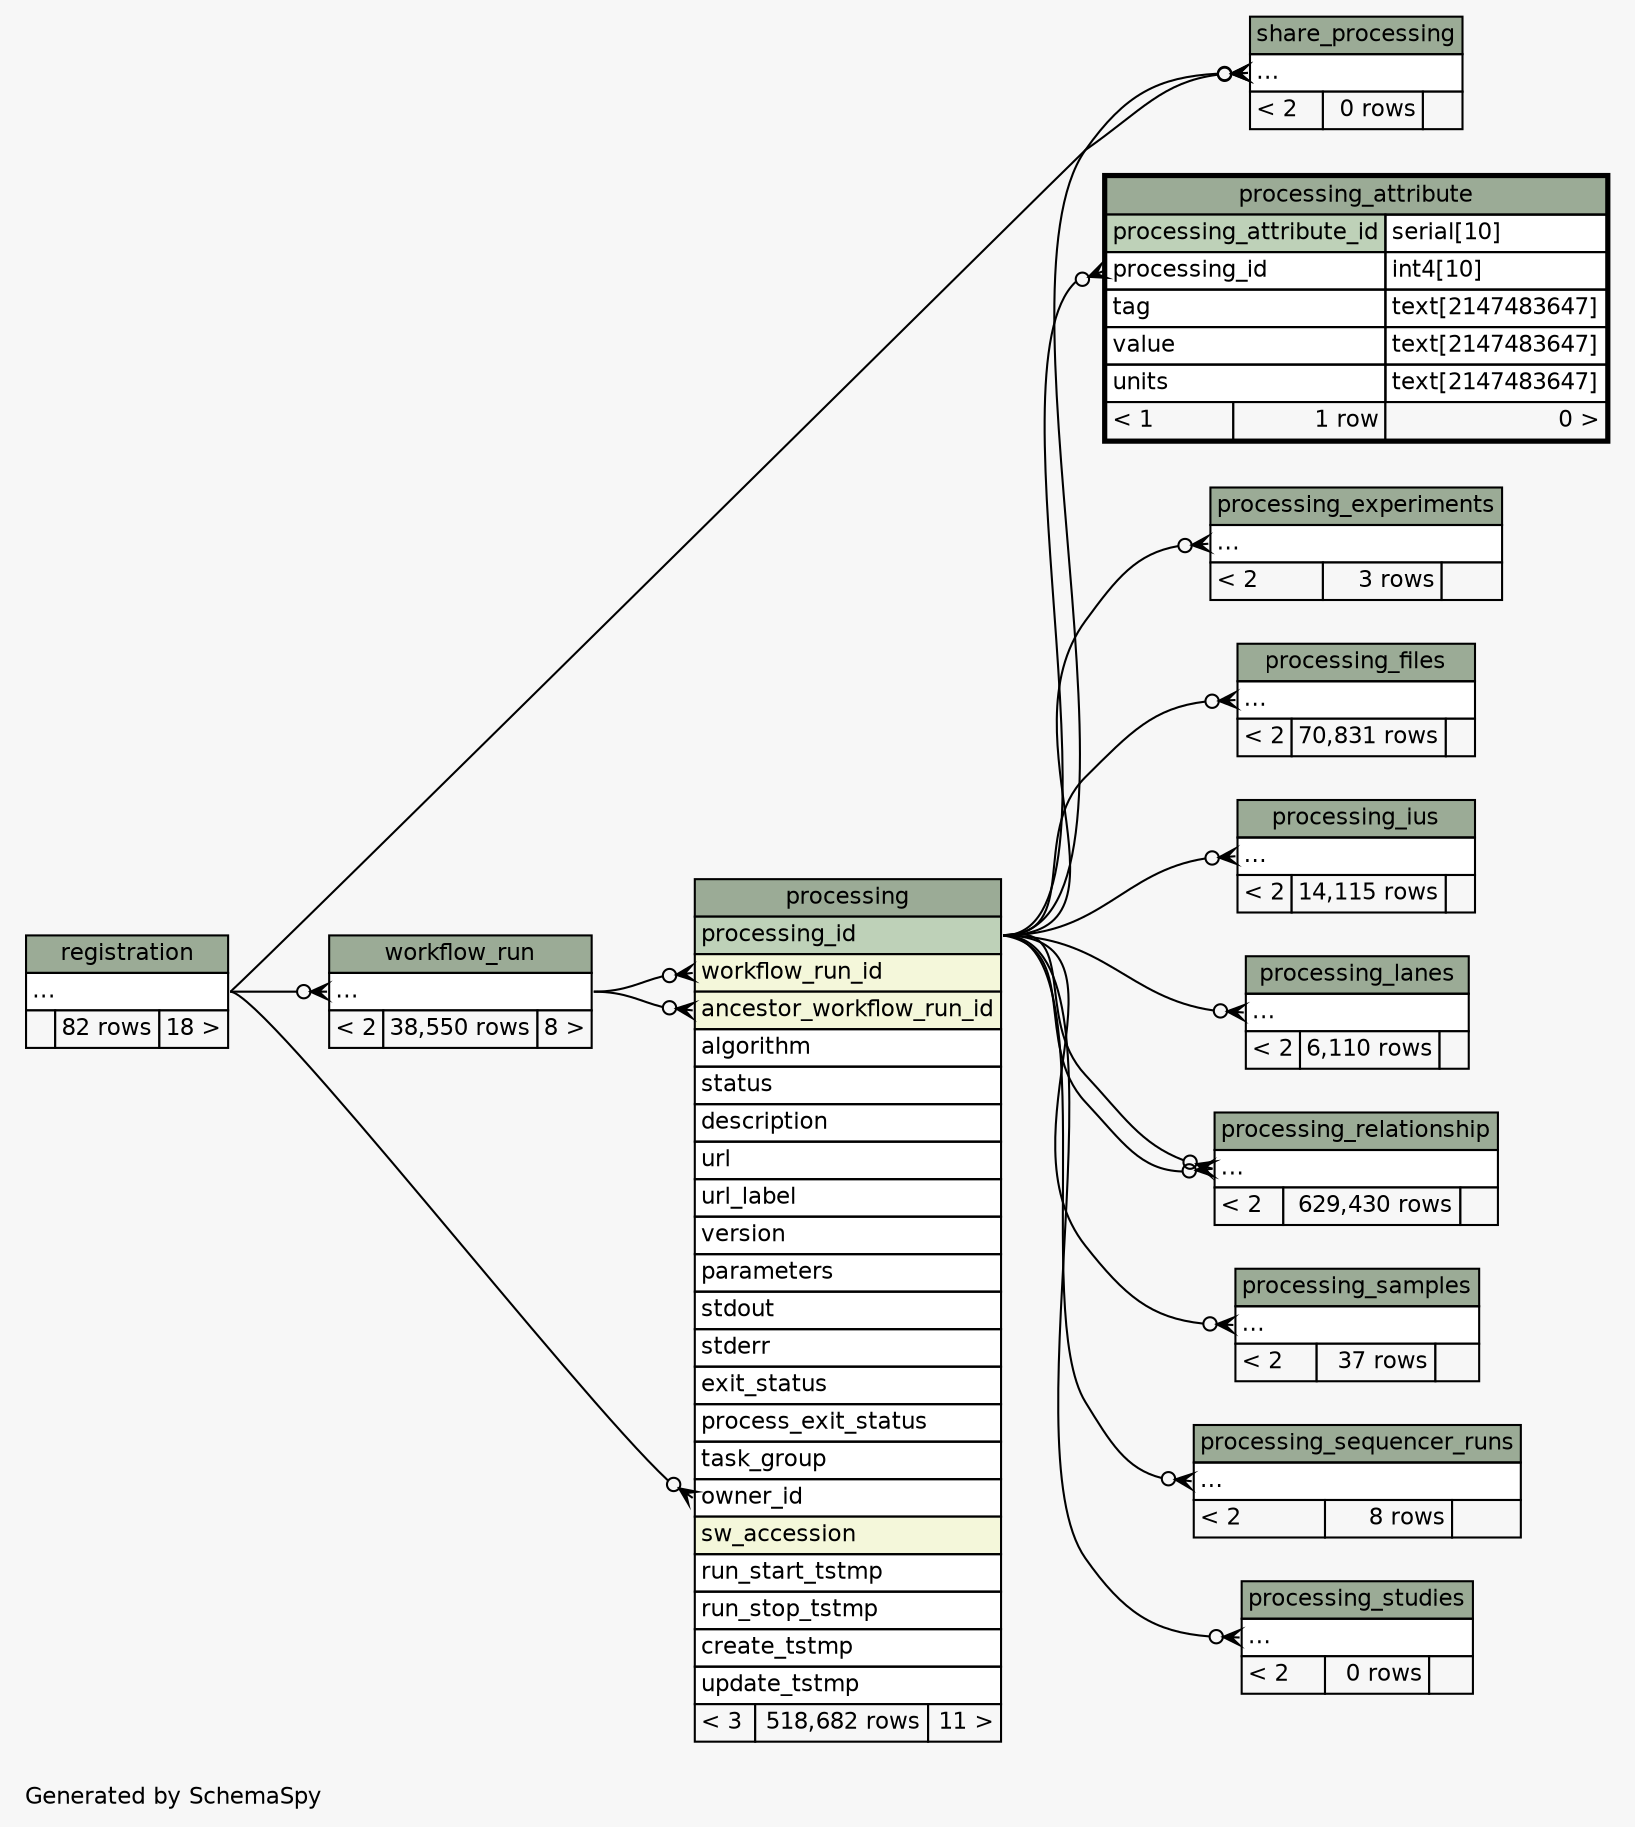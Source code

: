 // dot 2.26.3 on Linux 3.5.0-47-generic
// SchemaSpy rev 590
digraph "twoDegreesRelationshipsDiagram" {
  graph [
    rankdir="RL"
    bgcolor="#f7f7f7"
    label="\nGenerated by SchemaSpy"
    labeljust="l"
    nodesep="0.18"
    ranksep="0.46"
    fontname="Helvetica"
    fontsize="11"
  ];
  node [
    fontname="Helvetica"
    fontsize="11"
    shape="plaintext"
  ];
  edge [
    arrowsize="0.8"
  ];
  "processing":"ancestor_workflow_run_id":w -> "workflow_run":"elipses":e [arrowhead=none dir=back arrowtail=crowodot];
  "processing":"owner_id":w -> "registration":"elipses":e [arrowhead=none dir=back arrowtail=crowodot];
  "processing":"workflow_run_id":w -> "workflow_run":"elipses":e [arrowhead=none dir=back arrowtail=crowodot];
  "processing_attribute":"processing_id":w -> "processing":"processing_id":e [arrowhead=none dir=back arrowtail=crowodot];
  "processing_experiments":"elipses":w -> "processing":"processing_id":e [arrowhead=none dir=back arrowtail=crowodot];
  "processing_files":"elipses":w -> "processing":"processing_id":e [arrowhead=none dir=back arrowtail=crowodot];
  "processing_ius":"elipses":w -> "processing":"processing_id":e [arrowhead=none dir=back arrowtail=crowodot];
  "processing_lanes":"elipses":w -> "processing":"processing_id":e [arrowhead=none dir=back arrowtail=crowodot];
  "processing_relationship":"elipses":w -> "processing":"processing_id":e [arrowhead=none dir=back arrowtail=crowodot];
  "processing_relationship":"elipses":w -> "processing":"processing_id":e [arrowhead=none dir=back arrowtail=crowodot];
  "processing_samples":"elipses":w -> "processing":"processing_id":e [arrowhead=none dir=back arrowtail=crowodot];
  "processing_sequencer_runs":"elipses":w -> "processing":"processing_id":e [arrowhead=none dir=back arrowtail=crowodot];
  "processing_studies":"elipses":w -> "processing":"processing_id":e [arrowhead=none dir=back arrowtail=crowodot];
  "share_processing":"elipses":w -> "processing":"processing_id":e [arrowhead=none dir=back arrowtail=crowodot];
  "share_processing":"elipses":w -> "registration":"elipses":e [arrowhead=none dir=back arrowtail=crowodot];
  "workflow_run":"elipses":w -> "registration":"elipses":e [arrowhead=none dir=back arrowtail=crowodot];
  "processing" [
    label=<
    <TABLE BORDER="0" CELLBORDER="1" CELLSPACING="0" BGCOLOR="#ffffff">
      <TR><TD COLSPAN="3" BGCOLOR="#9bab96" ALIGN="CENTER">processing</TD></TR>
      <TR><TD PORT="processing_id" COLSPAN="3" BGCOLOR="#bed1b8" ALIGN="LEFT">processing_id</TD></TR>
      <TR><TD PORT="workflow_run_id" COLSPAN="3" BGCOLOR="#f4f7da" ALIGN="LEFT">workflow_run_id</TD></TR>
      <TR><TD PORT="ancestor_workflow_run_id" COLSPAN="3" BGCOLOR="#f4f7da" ALIGN="LEFT">ancestor_workflow_run_id</TD></TR>
      <TR><TD PORT="algorithm" COLSPAN="3" ALIGN="LEFT">algorithm</TD></TR>
      <TR><TD PORT="status" COLSPAN="3" ALIGN="LEFT">status</TD></TR>
      <TR><TD PORT="description" COLSPAN="3" ALIGN="LEFT">description</TD></TR>
      <TR><TD PORT="url" COLSPAN="3" ALIGN="LEFT">url</TD></TR>
      <TR><TD PORT="url_label" COLSPAN="3" ALIGN="LEFT">url_label</TD></TR>
      <TR><TD PORT="version" COLSPAN="3" ALIGN="LEFT">version</TD></TR>
      <TR><TD PORT="parameters" COLSPAN="3" ALIGN="LEFT">parameters</TD></TR>
      <TR><TD PORT="stdout" COLSPAN="3" ALIGN="LEFT">stdout</TD></TR>
      <TR><TD PORT="stderr" COLSPAN="3" ALIGN="LEFT">stderr</TD></TR>
      <TR><TD PORT="exit_status" COLSPAN="3" ALIGN="LEFT">exit_status</TD></TR>
      <TR><TD PORT="process_exit_status" COLSPAN="3" ALIGN="LEFT">process_exit_status</TD></TR>
      <TR><TD PORT="task_group" COLSPAN="3" ALIGN="LEFT">task_group</TD></TR>
      <TR><TD PORT="owner_id" COLSPAN="3" ALIGN="LEFT">owner_id</TD></TR>
      <TR><TD PORT="sw_accession" COLSPAN="3" BGCOLOR="#f4f7da" ALIGN="LEFT">sw_accession</TD></TR>
      <TR><TD PORT="run_start_tstmp" COLSPAN="3" ALIGN="LEFT">run_start_tstmp</TD></TR>
      <TR><TD PORT="run_stop_tstmp" COLSPAN="3" ALIGN="LEFT">run_stop_tstmp</TD></TR>
      <TR><TD PORT="create_tstmp" COLSPAN="3" ALIGN="LEFT">create_tstmp</TD></TR>
      <TR><TD PORT="update_tstmp" COLSPAN="3" ALIGN="LEFT">update_tstmp</TD></TR>
      <TR><TD ALIGN="LEFT" BGCOLOR="#f7f7f7">&lt; 3</TD><TD ALIGN="RIGHT" BGCOLOR="#f7f7f7">518,682 rows</TD><TD ALIGN="RIGHT" BGCOLOR="#f7f7f7">11 &gt;</TD></TR>
    </TABLE>>
    URL="processing.html"
    tooltip="processing"
  ];
  "processing_attribute" [
    label=<
    <TABLE BORDER="2" CELLBORDER="1" CELLSPACING="0" BGCOLOR="#ffffff">
      <TR><TD COLSPAN="3" BGCOLOR="#9bab96" ALIGN="CENTER">processing_attribute</TD></TR>
      <TR><TD PORT="processing_attribute_id" COLSPAN="2" BGCOLOR="#bed1b8" ALIGN="LEFT">processing_attribute_id</TD><TD PORT="processing_attribute_id.type" ALIGN="LEFT">serial[10]</TD></TR>
      <TR><TD PORT="processing_id" COLSPAN="2" ALIGN="LEFT">processing_id</TD><TD PORT="processing_id.type" ALIGN="LEFT">int4[10]</TD></TR>
      <TR><TD PORT="tag" COLSPAN="2" ALIGN="LEFT">tag</TD><TD PORT="tag.type" ALIGN="LEFT">text[2147483647]</TD></TR>
      <TR><TD PORT="value" COLSPAN="2" ALIGN="LEFT">value</TD><TD PORT="value.type" ALIGN="LEFT">text[2147483647]</TD></TR>
      <TR><TD PORT="units" COLSPAN="2" ALIGN="LEFT">units</TD><TD PORT="units.type" ALIGN="LEFT">text[2147483647]</TD></TR>
      <TR><TD ALIGN="LEFT" BGCOLOR="#f7f7f7">&lt; 1</TD><TD ALIGN="RIGHT" BGCOLOR="#f7f7f7">1 row</TD><TD ALIGN="RIGHT" BGCOLOR="#f7f7f7">0 &gt;</TD></TR>
    </TABLE>>
    URL="processing_attribute.html"
    tooltip="processing_attribute"
  ];
  "processing_experiments" [
    label=<
    <TABLE BORDER="0" CELLBORDER="1" CELLSPACING="0" BGCOLOR="#ffffff">
      <TR><TD COLSPAN="3" BGCOLOR="#9bab96" ALIGN="CENTER">processing_experiments</TD></TR>
      <TR><TD PORT="elipses" COLSPAN="3" ALIGN="LEFT">...</TD></TR>
      <TR><TD ALIGN="LEFT" BGCOLOR="#f7f7f7">&lt; 2</TD><TD ALIGN="RIGHT" BGCOLOR="#f7f7f7">3 rows</TD><TD ALIGN="RIGHT" BGCOLOR="#f7f7f7">  </TD></TR>
    </TABLE>>
    URL="processing_experiments.html"
    tooltip="processing_experiments"
  ];
  "processing_files" [
    label=<
    <TABLE BORDER="0" CELLBORDER="1" CELLSPACING="0" BGCOLOR="#ffffff">
      <TR><TD COLSPAN="3" BGCOLOR="#9bab96" ALIGN="CENTER">processing_files</TD></TR>
      <TR><TD PORT="elipses" COLSPAN="3" ALIGN="LEFT">...</TD></TR>
      <TR><TD ALIGN="LEFT" BGCOLOR="#f7f7f7">&lt; 2</TD><TD ALIGN="RIGHT" BGCOLOR="#f7f7f7">70,831 rows</TD><TD ALIGN="RIGHT" BGCOLOR="#f7f7f7">  </TD></TR>
    </TABLE>>
    URL="processing_files.html"
    tooltip="processing_files"
  ];
  "processing_ius" [
    label=<
    <TABLE BORDER="0" CELLBORDER="1" CELLSPACING="0" BGCOLOR="#ffffff">
      <TR><TD COLSPAN="3" BGCOLOR="#9bab96" ALIGN="CENTER">processing_ius</TD></TR>
      <TR><TD PORT="elipses" COLSPAN="3" ALIGN="LEFT">...</TD></TR>
      <TR><TD ALIGN="LEFT" BGCOLOR="#f7f7f7">&lt; 2</TD><TD ALIGN="RIGHT" BGCOLOR="#f7f7f7">14,115 rows</TD><TD ALIGN="RIGHT" BGCOLOR="#f7f7f7">  </TD></TR>
    </TABLE>>
    URL="processing_ius.html"
    tooltip="processing_ius"
  ];
  "processing_lanes" [
    label=<
    <TABLE BORDER="0" CELLBORDER="1" CELLSPACING="0" BGCOLOR="#ffffff">
      <TR><TD COLSPAN="3" BGCOLOR="#9bab96" ALIGN="CENTER">processing_lanes</TD></TR>
      <TR><TD PORT="elipses" COLSPAN="3" ALIGN="LEFT">...</TD></TR>
      <TR><TD ALIGN="LEFT" BGCOLOR="#f7f7f7">&lt; 2</TD><TD ALIGN="RIGHT" BGCOLOR="#f7f7f7">6,110 rows</TD><TD ALIGN="RIGHT" BGCOLOR="#f7f7f7">  </TD></TR>
    </TABLE>>
    URL="processing_lanes.html"
    tooltip="processing_lanes"
  ];
  "processing_relationship" [
    label=<
    <TABLE BORDER="0" CELLBORDER="1" CELLSPACING="0" BGCOLOR="#ffffff">
      <TR><TD COLSPAN="3" BGCOLOR="#9bab96" ALIGN="CENTER">processing_relationship</TD></TR>
      <TR><TD PORT="elipses" COLSPAN="3" ALIGN="LEFT">...</TD></TR>
      <TR><TD ALIGN="LEFT" BGCOLOR="#f7f7f7">&lt; 2</TD><TD ALIGN="RIGHT" BGCOLOR="#f7f7f7">629,430 rows</TD><TD ALIGN="RIGHT" BGCOLOR="#f7f7f7">  </TD></TR>
    </TABLE>>
    URL="processing_relationship.html"
    tooltip="processing_relationship"
  ];
  "processing_samples" [
    label=<
    <TABLE BORDER="0" CELLBORDER="1" CELLSPACING="0" BGCOLOR="#ffffff">
      <TR><TD COLSPAN="3" BGCOLOR="#9bab96" ALIGN="CENTER">processing_samples</TD></TR>
      <TR><TD PORT="elipses" COLSPAN="3" ALIGN="LEFT">...</TD></TR>
      <TR><TD ALIGN="LEFT" BGCOLOR="#f7f7f7">&lt; 2</TD><TD ALIGN="RIGHT" BGCOLOR="#f7f7f7">37 rows</TD><TD ALIGN="RIGHT" BGCOLOR="#f7f7f7">  </TD></TR>
    </TABLE>>
    URL="processing_samples.html"
    tooltip="processing_samples"
  ];
  "processing_sequencer_runs" [
    label=<
    <TABLE BORDER="0" CELLBORDER="1" CELLSPACING="0" BGCOLOR="#ffffff">
      <TR><TD COLSPAN="3" BGCOLOR="#9bab96" ALIGN="CENTER">processing_sequencer_runs</TD></TR>
      <TR><TD PORT="elipses" COLSPAN="3" ALIGN="LEFT">...</TD></TR>
      <TR><TD ALIGN="LEFT" BGCOLOR="#f7f7f7">&lt; 2</TD><TD ALIGN="RIGHT" BGCOLOR="#f7f7f7">8 rows</TD><TD ALIGN="RIGHT" BGCOLOR="#f7f7f7">  </TD></TR>
    </TABLE>>
    URL="processing_sequencer_runs.html"
    tooltip="processing_sequencer_runs"
  ];
  "processing_studies" [
    label=<
    <TABLE BORDER="0" CELLBORDER="1" CELLSPACING="0" BGCOLOR="#ffffff">
      <TR><TD COLSPAN="3" BGCOLOR="#9bab96" ALIGN="CENTER">processing_studies</TD></TR>
      <TR><TD PORT="elipses" COLSPAN="3" ALIGN="LEFT">...</TD></TR>
      <TR><TD ALIGN="LEFT" BGCOLOR="#f7f7f7">&lt; 2</TD><TD ALIGN="RIGHT" BGCOLOR="#f7f7f7">0 rows</TD><TD ALIGN="RIGHT" BGCOLOR="#f7f7f7">  </TD></TR>
    </TABLE>>
    URL="processing_studies.html"
    tooltip="processing_studies"
  ];
  "registration" [
    label=<
    <TABLE BORDER="0" CELLBORDER="1" CELLSPACING="0" BGCOLOR="#ffffff">
      <TR><TD COLSPAN="3" BGCOLOR="#9bab96" ALIGN="CENTER">registration</TD></TR>
      <TR><TD PORT="elipses" COLSPAN="3" ALIGN="LEFT">...</TD></TR>
      <TR><TD ALIGN="LEFT" BGCOLOR="#f7f7f7">  </TD><TD ALIGN="RIGHT" BGCOLOR="#f7f7f7">82 rows</TD><TD ALIGN="RIGHT" BGCOLOR="#f7f7f7">18 &gt;</TD></TR>
    </TABLE>>
    URL="registration.html"
    tooltip="registration"
  ];
  "share_processing" [
    label=<
    <TABLE BORDER="0" CELLBORDER="1" CELLSPACING="0" BGCOLOR="#ffffff">
      <TR><TD COLSPAN="3" BGCOLOR="#9bab96" ALIGN="CENTER">share_processing</TD></TR>
      <TR><TD PORT="elipses" COLSPAN="3" ALIGN="LEFT">...</TD></TR>
      <TR><TD ALIGN="LEFT" BGCOLOR="#f7f7f7">&lt; 2</TD><TD ALIGN="RIGHT" BGCOLOR="#f7f7f7">0 rows</TD><TD ALIGN="RIGHT" BGCOLOR="#f7f7f7">  </TD></TR>
    </TABLE>>
    URL="share_processing.html"
    tooltip="share_processing"
  ];
  "workflow_run" [
    label=<
    <TABLE BORDER="0" CELLBORDER="1" CELLSPACING="0" BGCOLOR="#ffffff">
      <TR><TD COLSPAN="3" BGCOLOR="#9bab96" ALIGN="CENTER">workflow_run</TD></TR>
      <TR><TD PORT="elipses" COLSPAN="3" ALIGN="LEFT">...</TD></TR>
      <TR><TD ALIGN="LEFT" BGCOLOR="#f7f7f7">&lt; 2</TD><TD ALIGN="RIGHT" BGCOLOR="#f7f7f7">38,550 rows</TD><TD ALIGN="RIGHT" BGCOLOR="#f7f7f7">8 &gt;</TD></TR>
    </TABLE>>
    URL="workflow_run.html"
    tooltip="workflow_run"
  ];
}
